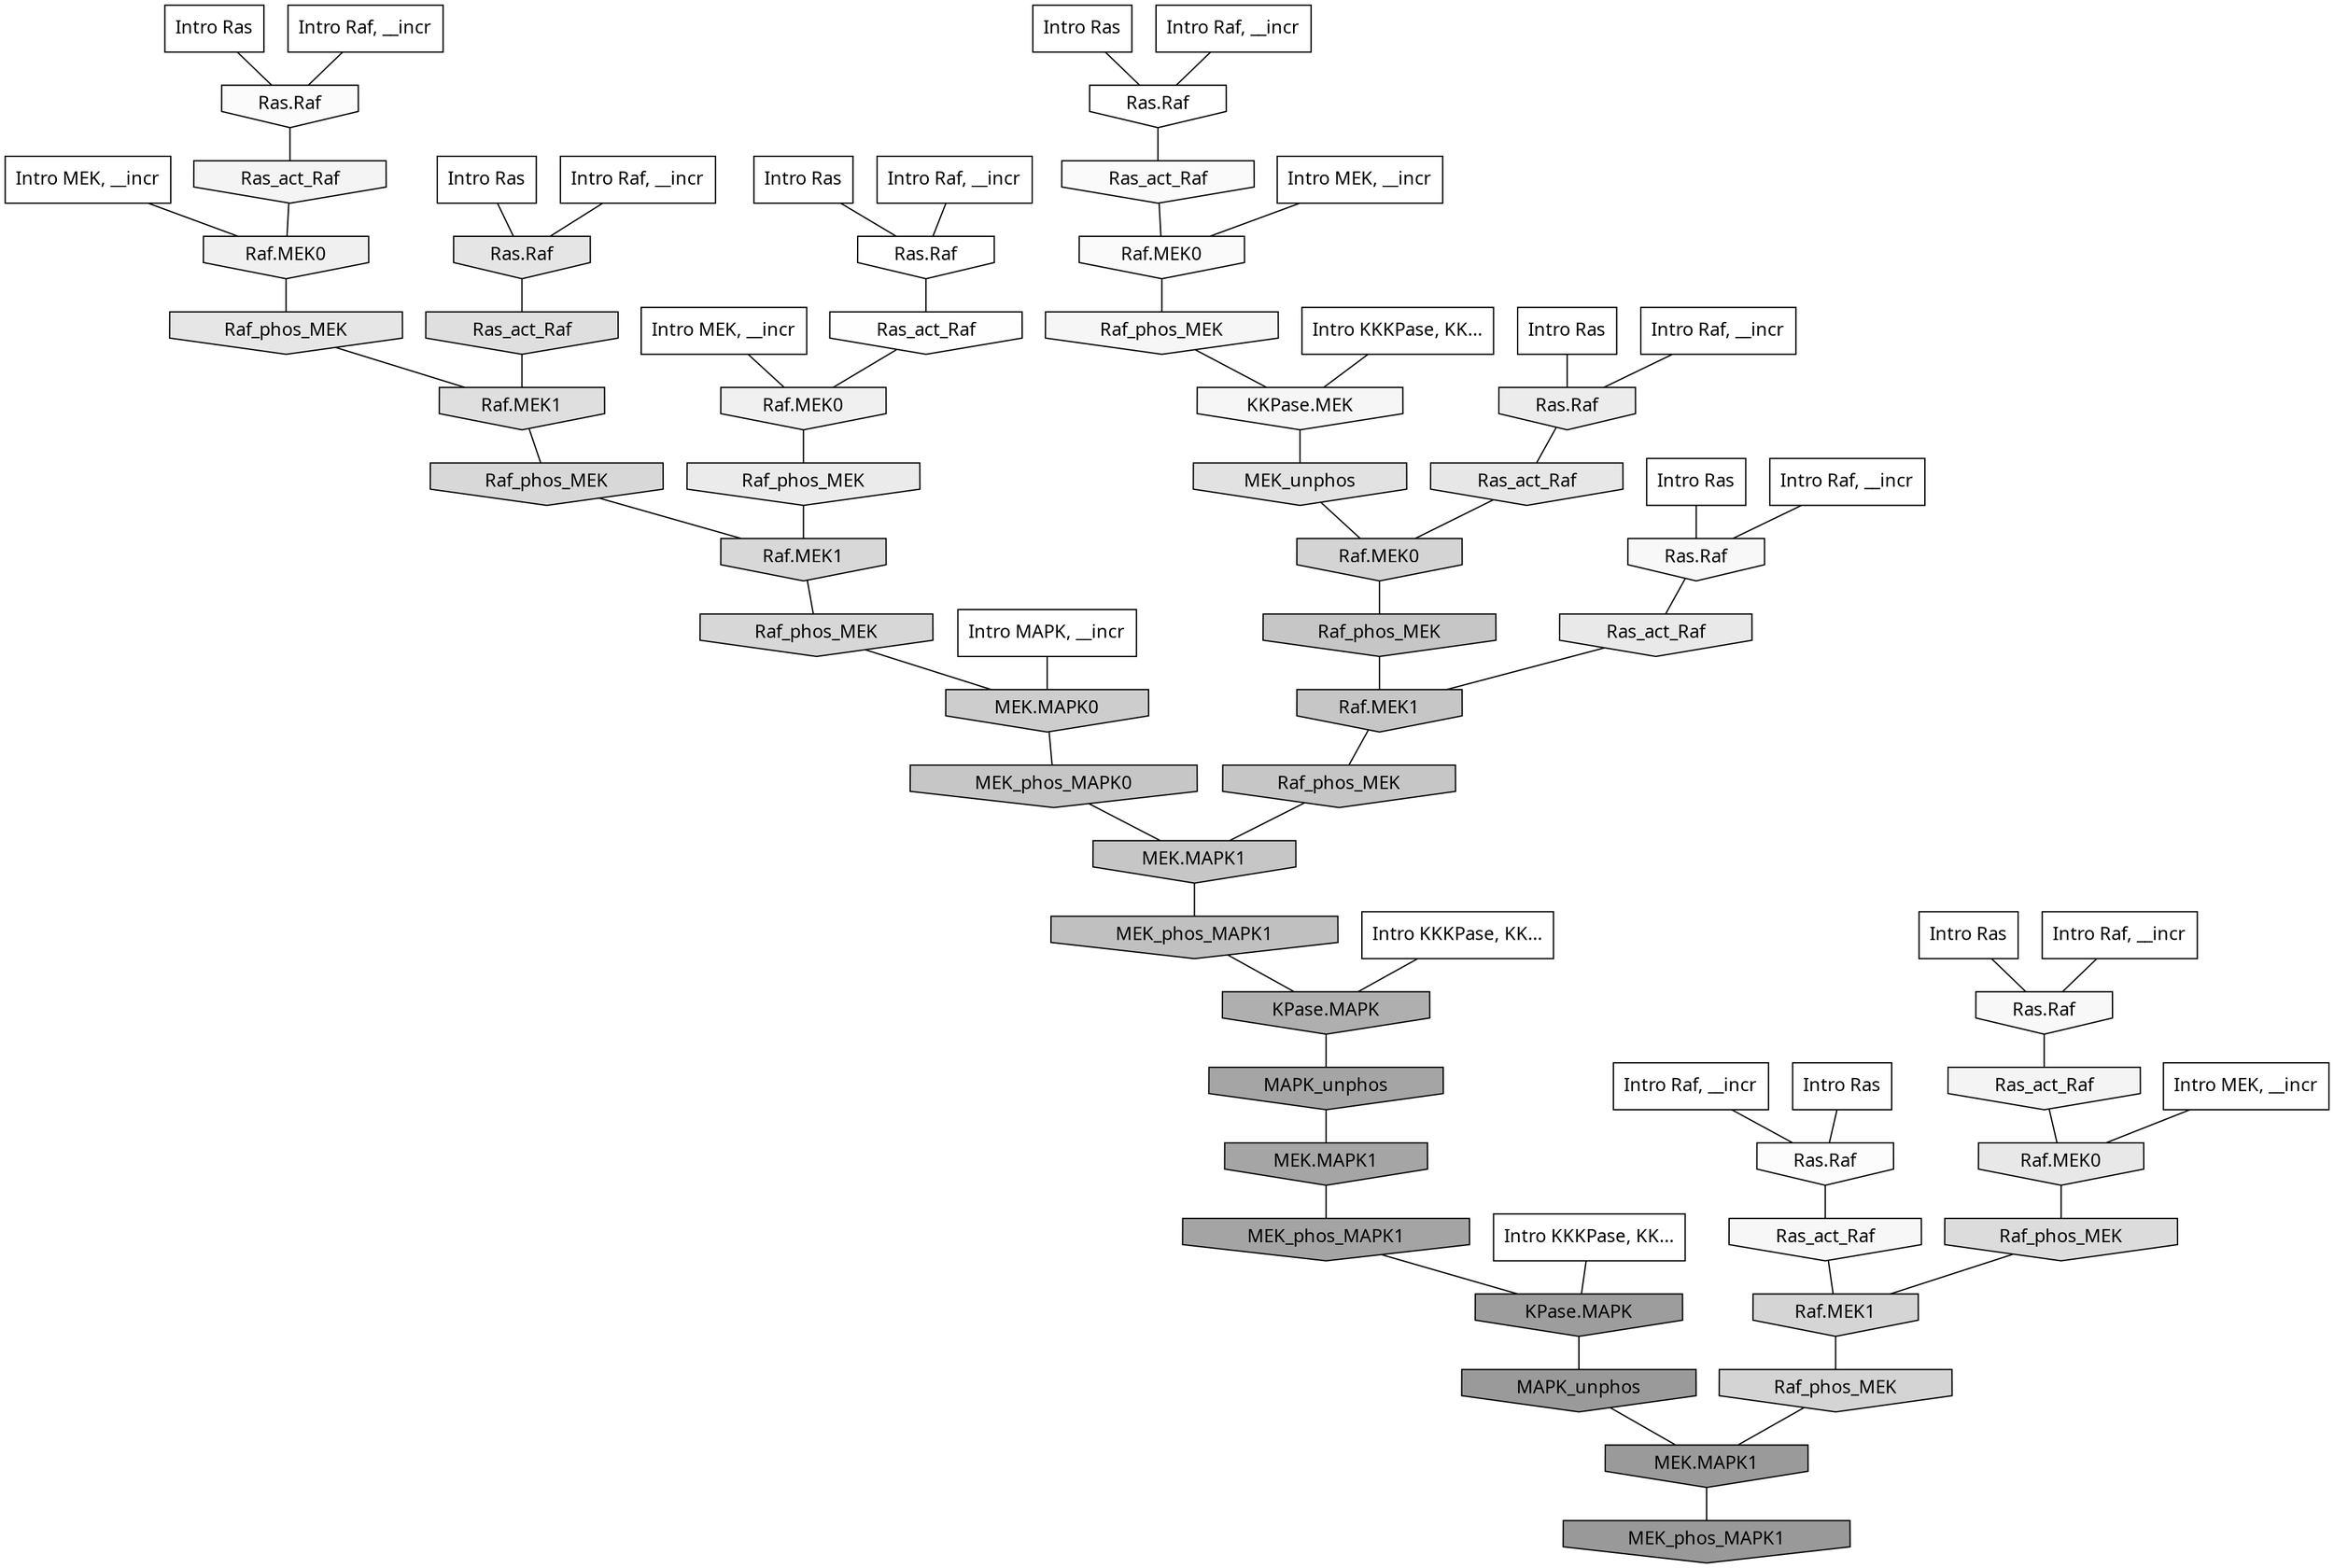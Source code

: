 digraph G{
  rankdir="TB";
  ranksep=0.30;
  node [fontname="CMU Serif"];
  edge [fontname="CMU Serif"];
  
  0 [label="Intro Ras", shape=rectangle, style=filled, fillcolor="0.000 0.000 1.000"]
  
  3 [label="Intro Ras", shape=rectangle, style=filled, fillcolor="0.000 0.000 1.000"]
  
  6 [label="Intro Ras", shape=rectangle, style=filled, fillcolor="0.000 0.000 1.000"]
  
  25 [label="Intro Ras", shape=rectangle, style=filled, fillcolor="0.000 0.000 1.000"]
  
  26 [label="Intro Ras", shape=rectangle, style=filled, fillcolor="0.000 0.000 1.000"]
  
  32 [label="Intro Ras", shape=rectangle, style=filled, fillcolor="0.000 0.000 1.000"]
  
  48 [label="Intro Ras", shape=rectangle, style=filled, fillcolor="0.000 0.000 1.000"]
  
  78 [label="Intro Ras", shape=rectangle, style=filled, fillcolor="0.000 0.000 1.000"]
  
  137 [label="Intro Raf, __incr", shape=rectangle, style=filled, fillcolor="0.000 0.000 1.000"]
  
  206 [label="Intro Raf, __incr", shape=rectangle, style=filled, fillcolor="0.000 0.000 1.000"]
  
  235 [label="Intro Raf, __incr", shape=rectangle, style=filled, fillcolor="0.000 0.000 1.000"]
  
  364 [label="Intro Raf, __incr", shape=rectangle, style=filled, fillcolor="0.000 0.000 1.000"]
  
  650 [label="Intro Raf, __incr", shape=rectangle, style=filled, fillcolor="0.000 0.000 1.000"]
  
  678 [label="Intro Raf, __incr", shape=rectangle, style=filled, fillcolor="0.000 0.000 1.000"]
  
  853 [label="Intro Raf, __incr", shape=rectangle, style=filled, fillcolor="0.000 0.000 1.000"]
  
  1052 [label="Intro Raf, __incr", shape=rectangle, style=filled, fillcolor="0.000 0.000 1.000"]
  
  1381 [label="Intro MEK, __incr", shape=rectangle, style=filled, fillcolor="0.000 0.000 1.000"]
  
  1386 [label="Intro MEK, __incr", shape=rectangle, style=filled, fillcolor="0.000 0.000 1.000"]
  
  1575 [label="Intro MEK, __incr", shape=rectangle, style=filled, fillcolor="0.000 0.000 1.000"]
  
  2045 [label="Intro MEK, __incr", shape=rectangle, style=filled, fillcolor="0.000 0.000 1.000"]
  
  2907 [label="Intro MAPK, __incr", shape=rectangle, style=filled, fillcolor="0.000 0.000 1.000"]
  
  3137 [label="Intro KKKPase, KK...", shape=rectangle, style=filled, fillcolor="0.000 0.000 1.000"]
  
  3185 [label="Intro KKKPase, KK...", shape=rectangle, style=filled, fillcolor="0.000 0.000 1.000"]
  
  3189 [label="Intro KKKPase, KK...", shape=rectangle, style=filled, fillcolor="0.000 0.000 1.000"]
  
  3237 [label="Ras.Raf", shape=invhouse, style=filled, fillcolor="0.000 0.000 1.000"]
  
  3319 [label="Ras.Raf", shape=invhouse, style=filled, fillcolor="0.000 0.000 0.999"]
  
  3360 [label="Ras_act_Raf", shape=invhouse, style=filled, fillcolor="0.000 0.000 0.995"]
  
  3434 [label="Ras.Raf", shape=invhouse, style=filled, fillcolor="0.000 0.000 0.988"]
  
  3521 [label="Ras.Raf", shape=invhouse, style=filled, fillcolor="0.000 0.000 0.981"]
  
  3556 [label="Ras_act_Raf", shape=invhouse, style=filled, fillcolor="0.000 0.000 0.979"]
  
  3558 [label="Raf.MEK0", shape=invhouse, style=filled, fillcolor="0.000 0.000 0.979"]
  
  3713 [label="Ras.Raf", shape=invhouse, style=filled, fillcolor="0.000 0.000 0.970"]
  
  3745 [label="Ras.Raf", shape=invhouse, style=filled, fillcolor="0.000 0.000 0.969"]
  
  3836 [label="Ras_act_Raf", shape=invhouse, style=filled, fillcolor="0.000 0.000 0.965"]
  
  3930 [label="Raf_phos_MEK", shape=invhouse, style=filled, fillcolor="0.000 0.000 0.961"]
  
  3934 [label="KKPase.MEK", shape=invhouse, style=filled, fillcolor="0.000 0.000 0.961"]
  
  4102 [label="Ras_act_Raf", shape=invhouse, style=filled, fillcolor="0.000 0.000 0.955"]
  
  4140 [label="Ras_act_Raf", shape=invhouse, style=filled, fillcolor="0.000 0.000 0.954"]
  
  4488 [label="Raf.MEK0", shape=invhouse, style=filled, fillcolor="0.000 0.000 0.941"]
  
  4531 [label="Raf.MEK0", shape=invhouse, style=filled, fillcolor="0.000 0.000 0.939"]
  
  5023 [label="Ras.Raf", shape=invhouse, style=filled, fillcolor="0.000 0.000 0.922"]
  
  5086 [label="Raf_phos_MEK", shape=invhouse, style=filled, fillcolor="0.000 0.000 0.920"]
  
  5290 [label="Ras_act_Raf", shape=invhouse, style=filled, fillcolor="0.000 0.000 0.913"]
  
  5436 [label="Raf.MEK0", shape=invhouse, style=filled, fillcolor="0.000 0.000 0.910"]
  
  5531 [label="Ras_act_Raf", shape=invhouse, style=filled, fillcolor="0.000 0.000 0.906"]
  
  5627 [label="Raf_phos_MEK", shape=invhouse, style=filled, fillcolor="0.000 0.000 0.902"]
  
  5898 [label="Ras.Raf", shape=invhouse, style=filled, fillcolor="0.000 0.000 0.895"]
  
  6308 [label="MEK_unphos", shape=invhouse, style=filled, fillcolor="0.000 0.000 0.883"]
  
  6729 [label="Ras_act_Raf", shape=invhouse, style=filled, fillcolor="0.000 0.000 0.874"]
  
  6736 [label="Raf.MEK1", shape=invhouse, style=filled, fillcolor="0.000 0.000 0.874"]
  
  7440 [label="Raf_phos_MEK", shape=invhouse, style=filled, fillcolor="0.000 0.000 0.861"]
  
  8393 [label="Raf_phos_MEK", shape=invhouse, style=filled, fillcolor="0.000 0.000 0.845"]
  
  8399 [label="Raf.MEK1", shape=invhouse, style=filled, fillcolor="0.000 0.000 0.845"]
  
  8703 [label="Raf_phos_MEK", shape=invhouse, style=filled, fillcolor="0.000 0.000 0.840"]
  
  9097 [label="Raf.MEK1", shape=invhouse, style=filled, fillcolor="0.000 0.000 0.833"]
  
  9228 [label="Raf.MEK0", shape=invhouse, style=filled, fillcolor="0.000 0.000 0.831"]
  
  9395 [label="Raf_phos_MEK", shape=invhouse, style=filled, fillcolor="0.000 0.000 0.829"]
  
  11801 [label="MEK.MAPK0", shape=invhouse, style=filled, fillcolor="0.000 0.000 0.803"]
  
  14901 [label="Raf_phos_MEK", shape=invhouse, style=filled, fillcolor="0.000 0.000 0.777"]
  
  14955 [label="MEK_phos_MAPK0", shape=invhouse, style=filled, fillcolor="0.000 0.000 0.776"]
  
  14981 [label="Raf.MEK1", shape=invhouse, style=filled, fillcolor="0.000 0.000 0.776"]
  
  15050 [label="Raf_phos_MEK", shape=invhouse, style=filled, fillcolor="0.000 0.000 0.775"]
  
  15073 [label="MEK.MAPK1", shape=invhouse, style=filled, fillcolor="0.000 0.000 0.775"]
  
  17016 [label="MEK_phos_MAPK1", shape=invhouse, style=filled, fillcolor="0.000 0.000 0.752"]
  
  19843 [label="KPase.MAPK", shape=invhouse, style=filled, fillcolor="0.000 0.000 0.686"]
  
  21014 [label="MAPK_unphos", shape=invhouse, style=filled, fillcolor="0.000 0.000 0.646"]
  
  21017 [label="MEK.MAPK1", shape=invhouse, style=filled, fillcolor="0.000 0.000 0.646"]
  
  21184 [label="MEK_phos_MAPK1", shape=invhouse, style=filled, fillcolor="0.000 0.000 0.641"]
  
  21826 [label="KPase.MAPK", shape=invhouse, style=filled, fillcolor="0.000 0.000 0.616"]
  
  22243 [label="MAPK_unphos", shape=invhouse, style=filled, fillcolor="0.000 0.000 0.602"]
  
  22245 [label="MEK.MAPK1", shape=invhouse, style=filled, fillcolor="0.000 0.000 0.602"]
  
  22300 [label="MEK_phos_MAPK1", shape=invhouse, style=filled, fillcolor="0.000 0.000 0.600"]
  
  
  22245 -> 22300 [dir=none, color="0.000 0.000 0.000"] 
  22243 -> 22245 [dir=none, color="0.000 0.000 0.000"] 
  21826 -> 22243 [dir=none, color="0.000 0.000 0.000"] 
  21184 -> 21826 [dir=none, color="0.000 0.000 0.000"] 
  21017 -> 21184 [dir=none, color="0.000 0.000 0.000"] 
  21014 -> 21017 [dir=none, color="0.000 0.000 0.000"] 
  19843 -> 21014 [dir=none, color="0.000 0.000 0.000"] 
  17016 -> 19843 [dir=none, color="0.000 0.000 0.000"] 
  15073 -> 17016 [dir=none, color="0.000 0.000 0.000"] 
  15050 -> 15073 [dir=none, color="0.000 0.000 0.000"] 
  14981 -> 15050 [dir=none, color="0.000 0.000 0.000"] 
  14955 -> 15073 [dir=none, color="0.000 0.000 0.000"] 
  14901 -> 14981 [dir=none, color="0.000 0.000 0.000"] 
  11801 -> 14955 [dir=none, color="0.000 0.000 0.000"] 
  9395 -> 22245 [dir=none, color="0.000 0.000 0.000"] 
  9228 -> 14901 [dir=none, color="0.000 0.000 0.000"] 
  9097 -> 9395 [dir=none, color="0.000 0.000 0.000"] 
  8703 -> 11801 [dir=none, color="0.000 0.000 0.000"] 
  8399 -> 8703 [dir=none, color="0.000 0.000 0.000"] 
  8393 -> 8399 [dir=none, color="0.000 0.000 0.000"] 
  7440 -> 9097 [dir=none, color="0.000 0.000 0.000"] 
  6736 -> 8393 [dir=none, color="0.000 0.000 0.000"] 
  6729 -> 6736 [dir=none, color="0.000 0.000 0.000"] 
  6308 -> 9228 [dir=none, color="0.000 0.000 0.000"] 
  5898 -> 6729 [dir=none, color="0.000 0.000 0.000"] 
  5627 -> 6736 [dir=none, color="0.000 0.000 0.000"] 
  5531 -> 9228 [dir=none, color="0.000 0.000 0.000"] 
  5436 -> 7440 [dir=none, color="0.000 0.000 0.000"] 
  5290 -> 14981 [dir=none, color="0.000 0.000 0.000"] 
  5086 -> 8399 [dir=none, color="0.000 0.000 0.000"] 
  5023 -> 5531 [dir=none, color="0.000 0.000 0.000"] 
  4531 -> 5086 [dir=none, color="0.000 0.000 0.000"] 
  4488 -> 5627 [dir=none, color="0.000 0.000 0.000"] 
  4140 -> 4488 [dir=none, color="0.000 0.000 0.000"] 
  4102 -> 5436 [dir=none, color="0.000 0.000 0.000"] 
  3934 -> 6308 [dir=none, color="0.000 0.000 0.000"] 
  3930 -> 3934 [dir=none, color="0.000 0.000 0.000"] 
  3836 -> 9097 [dir=none, color="0.000 0.000 0.000"] 
  3745 -> 5290 [dir=none, color="0.000 0.000 0.000"] 
  3713 -> 4102 [dir=none, color="0.000 0.000 0.000"] 
  3558 -> 3930 [dir=none, color="0.000 0.000 0.000"] 
  3556 -> 3558 [dir=none, color="0.000 0.000 0.000"] 
  3521 -> 4140 [dir=none, color="0.000 0.000 0.000"] 
  3434 -> 3836 [dir=none, color="0.000 0.000 0.000"] 
  3360 -> 4531 [dir=none, color="0.000 0.000 0.000"] 
  3319 -> 3556 [dir=none, color="0.000 0.000 0.000"] 
  3237 -> 3360 [dir=none, color="0.000 0.000 0.000"] 
  3189 -> 3934 [dir=none, color="0.000 0.000 0.000"] 
  3185 -> 21826 [dir=none, color="0.000 0.000 0.000"] 
  3137 -> 19843 [dir=none, color="0.000 0.000 0.000"] 
  2907 -> 11801 [dir=none, color="0.000 0.000 0.000"] 
  2045 -> 4531 [dir=none, color="0.000 0.000 0.000"] 
  1575 -> 3558 [dir=none, color="0.000 0.000 0.000"] 
  1386 -> 5436 [dir=none, color="0.000 0.000 0.000"] 
  1381 -> 4488 [dir=none, color="0.000 0.000 0.000"] 
  1052 -> 3713 [dir=none, color="0.000 0.000 0.000"] 
  853 -> 3521 [dir=none, color="0.000 0.000 0.000"] 
  678 -> 3237 [dir=none, color="0.000 0.000 0.000"] 
  650 -> 5898 [dir=none, color="0.000 0.000 0.000"] 
  364 -> 5023 [dir=none, color="0.000 0.000 0.000"] 
  235 -> 3319 [dir=none, color="0.000 0.000 0.000"] 
  206 -> 3434 [dir=none, color="0.000 0.000 0.000"] 
  137 -> 3745 [dir=none, color="0.000 0.000 0.000"] 
  78 -> 3713 [dir=none, color="0.000 0.000 0.000"] 
  48 -> 5898 [dir=none, color="0.000 0.000 0.000"] 
  32 -> 3521 [dir=none, color="0.000 0.000 0.000"] 
  26 -> 3434 [dir=none, color="0.000 0.000 0.000"] 
  25 -> 3745 [dir=none, color="0.000 0.000 0.000"] 
  6 -> 3237 [dir=none, color="0.000 0.000 0.000"] 
  3 -> 5023 [dir=none, color="0.000 0.000 0.000"] 
  0 -> 3319 [dir=none, color="0.000 0.000 0.000"] 
  
  }
